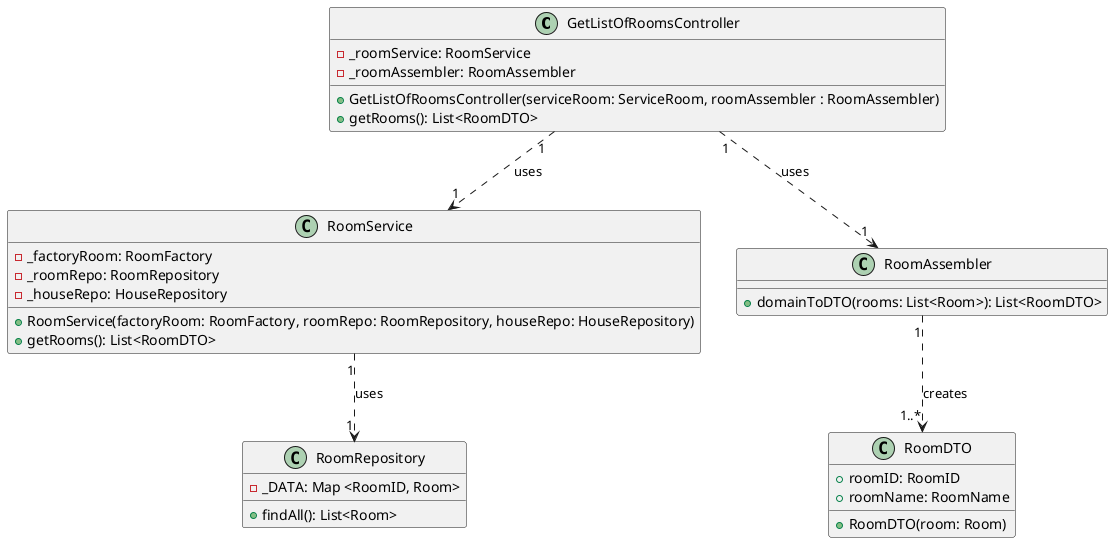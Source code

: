 @startuml
'https://plantuml.com/class-diagram

class GetListOfRoomsController{
'Attributes'
- _roomService: RoomService
- _roomAssembler: RoomAssembler
'Methods'
+GetListOfRoomsController(serviceRoom: ServiceRoom, roomAssembler : RoomAssembler)
+getRooms(): List<RoomDTO>
}

class RoomService{
'Attributes'
- _factoryRoom: RoomFactory
- _roomRepo: RoomRepository
- _houseRepo: HouseRepository
'Methods'
+RoomService(factoryRoom: RoomFactory, roomRepo: RoomRepository, houseRepo: HouseRepository)
+getRooms(): List<RoomDTO>
}


class RoomRepository{
'Attributes'
- _DATA: Map <RoomID, Room>
'Methods'
+findAll(): List<Room>
}

class RoomAssembler{
'Methods'
+domainToDTO(rooms: List<Room>): List<RoomDTO>
}

class RoomDTO{
'Attributes'
+roomID: RoomID
+roomName: RoomName
'Methods'
+RoomDTO(room: Room)
}

GetListOfRoomsController "1" ..> "1" RoomService: uses
RoomService "1" ..> "1" RoomRepository: uses
GetListOfRoomsController "1" ..> "1" RoomAssembler: uses
RoomAssembler "1" ..> "1..*" RoomDTO: creates

@enduml
